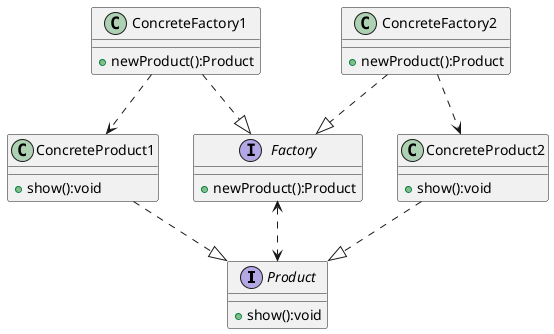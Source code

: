 @startuml

interface Product{
 + show():void
}

interface Factory{
 + newProduct():Product
}

Factory <..> Product

class ConcreteProduct1{
    + show():void
}
class ConcreteProduct2{
    + show():void
}

ConcreteProduct1 ..^ Product
ConcreteProduct2 ..^ Product

class ConcreteFactory1{
    + newProduct():Product
}

class ConcreteFactory2{
    + newProduct():Product
}

ConcreteFactory1 ..^ Factory
ConcreteFactory2 ..^ Factory

ConcreteFactory1 ..> ConcreteProduct1
ConcreteFactory2 ..> ConcreteProduct2
@enduml